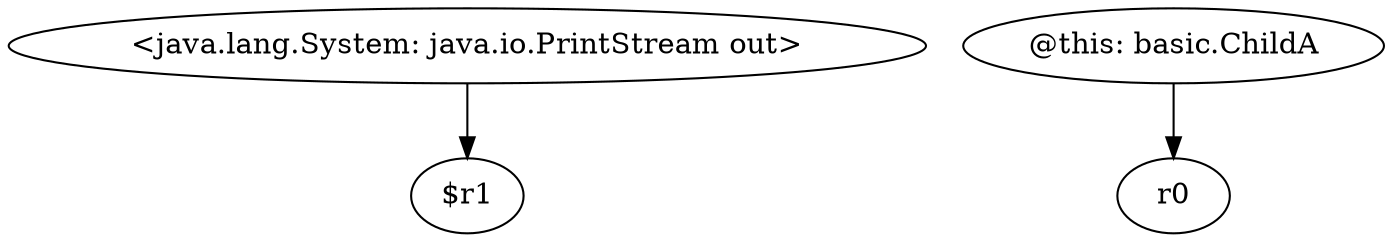 digraph g {
0[label="<java.lang.System: java.io.PrintStream out>"]
1[label="$r1"]
0->1[label=""]
2[label="@this: basic.ChildA"]
3[label="r0"]
2->3[label=""]
}